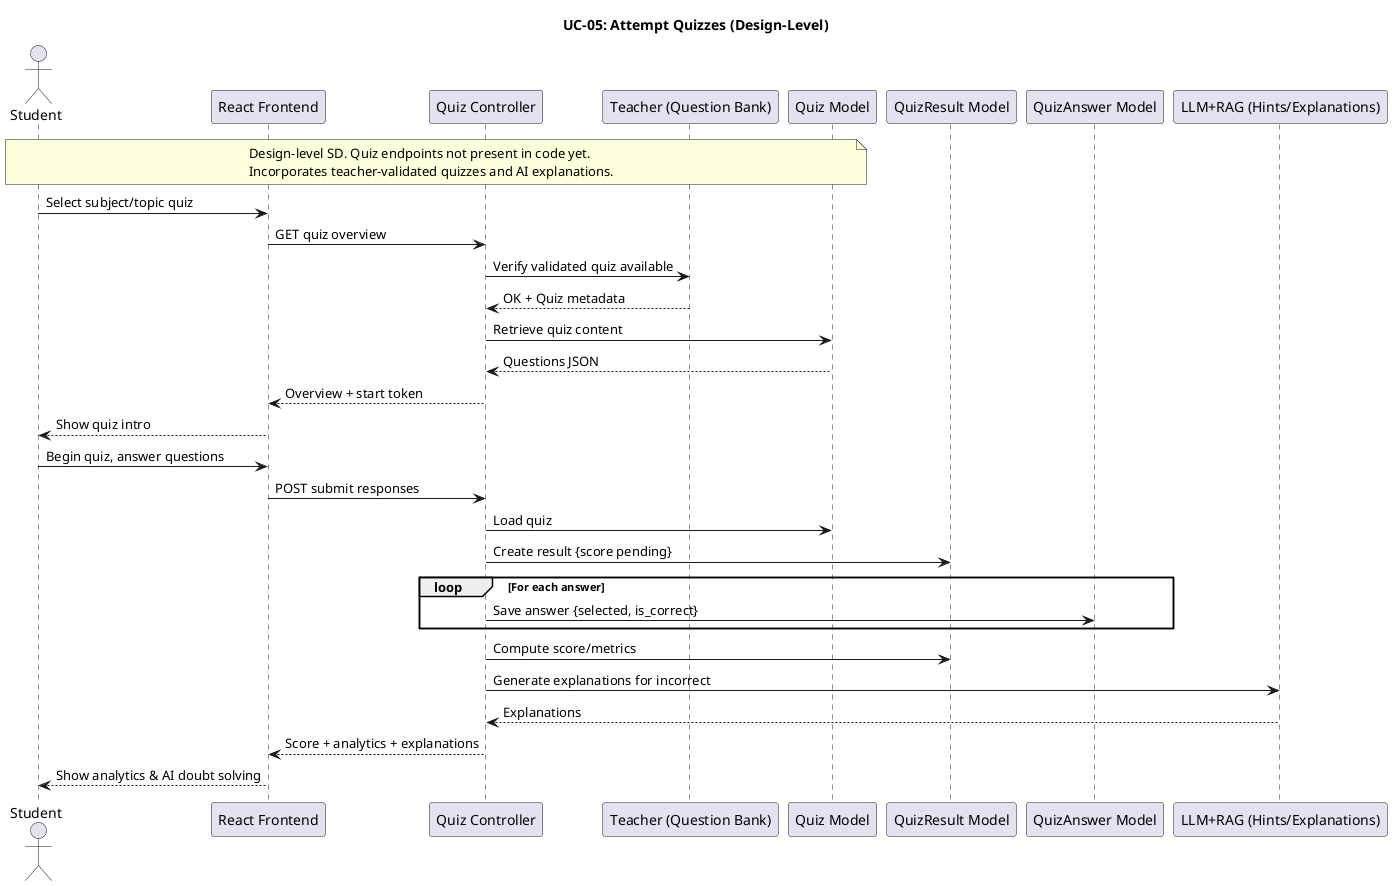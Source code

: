 @startuml
title UC-05: Attempt Quizzes (Design-Level)

actor Student
participant Frontend as "React Frontend"
participant QuizAPI as "Quiz Controller"
participant Teacher as "Teacher (Question Bank)"
participant Quiz as "Quiz Model"
participant QuizResult as "QuizResult Model"
participant QuizAnswer as "QuizAnswer Model"
participant LLM as "LLM+RAG (Hints/Explanations)"

note over Student, Quiz
Design-level SD. Quiz endpoints not present in code yet.
Incorporates teacher-validated quizzes and AI explanations.
end note

'======================
' Start quiz
'======================
Student -> Frontend : Select subject/topic quiz
Frontend -> QuizAPI : GET quiz overview
QuizAPI -> Teacher : Verify validated quiz available
Teacher --> QuizAPI : OK + Quiz metadata
QuizAPI -> Quiz : Retrieve quiz content
Quiz --> QuizAPI : Questions JSON
QuizAPI --> Frontend : Overview + start token
Frontend --> Student : Show quiz intro

'======================
' Attempt and submit
'======================
Student -> Frontend : Begin quiz, answer questions
Frontend -> QuizAPI : POST submit responses
QuizAPI -> Quiz : Load quiz
QuizAPI -> QuizResult : Create result {score pending}
loop For each answer
    QuizAPI -> QuizAnswer : Save answer {selected, is_correct}
end
QuizAPI -> QuizResult : Compute score/metrics
QuizAPI -> LLM : Generate explanations for incorrect
LLM --> QuizAPI : Explanations
QuizAPI --> Frontend : Score + analytics + explanations
Frontend --> Student : Show analytics & AI doubt solving

@enduml


